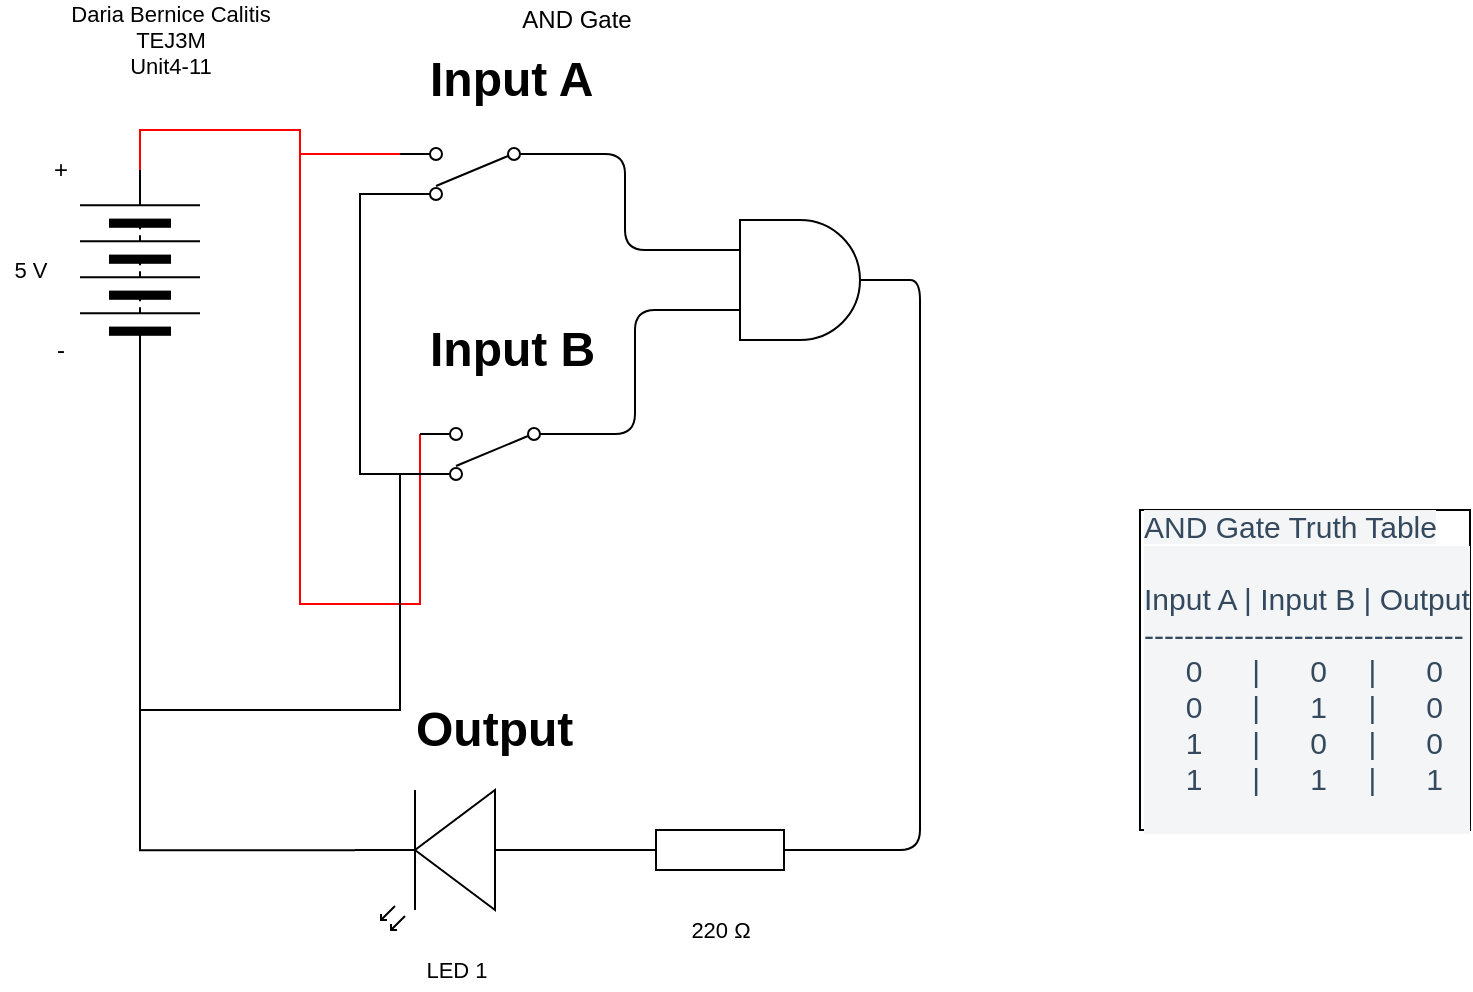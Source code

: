 <mxfile>
    <diagram id="AOQWxb-GcvcB9rNOiJUd" name="Page-1">
        <mxGraphModel dx="1074" dy="741" grid="1" gridSize="10" guides="1" tooltips="1" connect="1" arrows="1" fold="1" page="1" pageScale="1" pageWidth="827" pageHeight="1169" math="0" shadow="0">
            <root>
                <mxCell id="0"/>
                <mxCell id="1" parent="0"/>
                <mxCell id="a8eWYTb7wFYsISAkZos1-38" style="edgeStyle=orthogonalEdgeStyle;rounded=0;orthogonalLoop=1;jettySize=auto;html=1;exitX=1;exitY=0.5;exitDx=0;exitDy=0;entryX=1;entryY=0.885;entryDx=0;entryDy=0;entryPerimeter=0;endArrow=none;endFill=0;strokeColor=#FF0000;" parent="1" source="a8eWYTb7wFYsISAkZos1-4" target="a8eWYTb7wFYsISAkZos1-27" edge="1">
                    <mxGeometry relative="1" as="geometry"/>
                </mxCell>
                <mxCell id="a8eWYTb7wFYsISAkZos1-41" style="edgeStyle=orthogonalEdgeStyle;rounded=0;orthogonalLoop=1;jettySize=auto;html=1;exitX=1;exitY=0.5;exitDx=0;exitDy=0;entryX=1;entryY=0.885;entryDx=0;entryDy=0;entryPerimeter=0;endArrow=none;endFill=0;strokeColor=#FF0000;" parent="1" source="a8eWYTb7wFYsISAkZos1-4" target="a8eWYTb7wFYsISAkZos1-40" edge="1">
                    <mxGeometry relative="1" as="geometry">
                        <Array as="points">
                            <mxPoint x="150" y="120"/>
                            <mxPoint x="230" y="120"/>
                            <mxPoint x="230" y="357"/>
                        </Array>
                    </mxGeometry>
                </mxCell>
                <mxCell id="a8eWYTb7wFYsISAkZos1-4" value="" style="pointerEvents=1;verticalLabelPosition=bottom;shadow=0;dashed=0;align=center;html=1;verticalAlign=top;shape=mxgraph.electrical.miscellaneous.batteryStack;rotation=-90;" parent="1" vertex="1">
                    <mxGeometry x="100" y="160" width="100" height="60" as="geometry"/>
                </mxCell>
                <mxCell id="a8eWYTb7wFYsISAkZos1-50" style="edgeStyle=orthogonalEdgeStyle;rounded=0;orthogonalLoop=1;jettySize=auto;html=1;exitX=1;exitY=0.57;exitDx=0;exitDy=0;exitPerimeter=0;entryX=0;entryY=0.5;entryDx=0;entryDy=0;endArrow=none;endFill=0;strokeColor=#000000;" parent="1" source="a8eWYTb7wFYsISAkZos1-7" target="a8eWYTb7wFYsISAkZos1-4" edge="1">
                    <mxGeometry relative="1" as="geometry"/>
                </mxCell>
                <mxCell id="a8eWYTb7wFYsISAkZos1-7" value="" style="verticalLabelPosition=bottom;shadow=0;dashed=0;align=center;html=1;verticalAlign=top;shape=mxgraph.electrical.opto_electronics.led_2;pointerEvents=1;rotation=-180;" parent="1" vertex="1">
                    <mxGeometry x="257.5" y="450" width="100" height="70" as="geometry"/>
                </mxCell>
                <mxCell id="a8eWYTb7wFYsISAkZos1-8" value="5 V" style="text;html=1;align=center;verticalAlign=middle;resizable=0;points=[];autosize=1;strokeColor=none;fillColor=none;fontSize=11;fontFamily=Helvetica;fontColor=default;" parent="1" vertex="1">
                    <mxGeometry x="80" y="180" width="30" height="20" as="geometry"/>
                </mxCell>
                <mxCell id="a8eWYTb7wFYsISAkZos1-9" value="220&amp;nbsp;Ω" style="text;html=1;align=center;verticalAlign=middle;resizable=0;points=[];autosize=1;strokeColor=none;fillColor=none;fontSize=11;fontFamily=Helvetica;fontColor=default;" parent="1" vertex="1">
                    <mxGeometry x="420" y="510" width="40" height="20" as="geometry"/>
                </mxCell>
                <mxCell id="a8eWYTb7wFYsISAkZos1-10" value="LED 1" style="text;html=1;align=center;verticalAlign=middle;resizable=0;points=[];autosize=1;strokeColor=none;fillColor=none;fontSize=11;fontFamily=Helvetica;fontColor=default;" parent="1" vertex="1">
                    <mxGeometry x="282.5" y="530" width="50" height="20" as="geometry"/>
                </mxCell>
                <mxCell id="a8eWYTb7wFYsISAkZos1-11" value="Daria Bernice Calitis&lt;br&gt;TEJ3M&lt;br&gt;Unit4-11" style="text;html=1;align=center;verticalAlign=middle;resizable=0;points=[];autosize=1;strokeColor=none;fillColor=none;fontSize=11;fontFamily=Helvetica;fontColor=default;" parent="1" vertex="1">
                    <mxGeometry x="110" y="55" width="110" height="40" as="geometry"/>
                </mxCell>
                <mxCell id="a8eWYTb7wFYsISAkZos1-12" value="AND Gate" style="text;html=1;align=center;verticalAlign=middle;resizable=0;points=[];autosize=1;strokeColor=none;fillColor=none;" parent="1" vertex="1">
                    <mxGeometry x="332.5" y="55" width="70" height="20" as="geometry"/>
                </mxCell>
                <mxCell id="a8eWYTb7wFYsISAkZos1-16" value="&lt;span style=&quot;color: rgb(52, 73, 94); font-size: 15px; font-style: normal; font-weight: 400; letter-spacing: normal; text-align: left; text-indent: 0px; text-transform: none; word-spacing: 0px; background-color: rgb(244, 245, 246); display: inline; float: none;&quot;&gt;AND Gate Truth Table&lt;/span&gt;&lt;div style=&quot;color: rgb(52, 73, 94); font-size: 15px; font-style: normal; font-weight: 400; letter-spacing: normal; text-align: left; text-indent: 0px; text-transform: none; word-spacing: 0px; background-color: rgb(244, 245, 246);&quot;&gt;&lt;br&gt;&lt;/div&gt;&lt;div style=&quot;color: rgb(52, 73, 94); font-size: 15px; font-style: normal; font-weight: 400; letter-spacing: normal; text-align: left; text-indent: 0px; text-transform: none; word-spacing: 0px; background-color: rgb(244, 245, 246);&quot;&gt;Input A | Input B | Output&lt;/div&gt;&lt;div style=&quot;color: rgb(52, 73, 94); font-size: 15px; font-style: normal; font-weight: 400; letter-spacing: normal; text-align: left; text-indent: 0px; text-transform: none; word-spacing: 0px; background-color: rgb(244, 245, 246);&quot;&gt;--------------------------------&lt;/div&gt;&lt;div style=&quot;color: rgb(52, 73, 94); font-size: 15px; font-style: normal; font-weight: 400; letter-spacing: normal; text-align: left; text-indent: 0px; text-transform: none; word-spacing: 0px; background-color: rgb(244, 245, 246);&quot;&gt;&amp;nbsp; &amp;nbsp; &amp;nbsp;0&amp;nbsp; &amp;nbsp; &amp;nbsp; |&amp;nbsp; &amp;nbsp; &amp;nbsp; 0&amp;nbsp; &amp;nbsp; &amp;nbsp;|&amp;nbsp; &amp;nbsp; &amp;nbsp; 0&lt;/div&gt;&lt;div style=&quot;color: rgb(52, 73, 94); font-size: 15px; font-style: normal; font-weight: 400; letter-spacing: normal; text-align: left; text-indent: 0px; text-transform: none; word-spacing: 0px; background-color: rgb(244, 245, 246);&quot;&gt;&amp;nbsp; &amp;nbsp; &amp;nbsp;0&amp;nbsp; &amp;nbsp; &amp;nbsp; |&amp;nbsp; &amp;nbsp; &amp;nbsp; 1&amp;nbsp; &amp;nbsp; &amp;nbsp;|&amp;nbsp; &amp;nbsp; &amp;nbsp; 0&lt;/div&gt;&lt;div style=&quot;color: rgb(52, 73, 94); font-size: 15px; font-style: normal; font-weight: 400; letter-spacing: normal; text-align: left; text-indent: 0px; text-transform: none; word-spacing: 0px; background-color: rgb(244, 245, 246);&quot;&gt;&amp;nbsp; &amp;nbsp; &amp;nbsp;1&amp;nbsp; &amp;nbsp; &amp;nbsp; |&amp;nbsp; &amp;nbsp; &amp;nbsp; 0&amp;nbsp; &amp;nbsp; &amp;nbsp;|&amp;nbsp; &amp;nbsp; &amp;nbsp; 0&lt;/div&gt;&lt;div style=&quot;color: rgb(52, 73, 94); font-size: 15px; font-style: normal; font-weight: 400; letter-spacing: normal; text-align: left; text-indent: 0px; text-transform: none; word-spacing: 0px; background-color: rgb(244, 245, 246);&quot;&gt;&amp;nbsp; &amp;nbsp; &amp;nbsp;1&amp;nbsp; &amp;nbsp; &amp;nbsp; |&amp;nbsp; &amp;nbsp; &amp;nbsp; 1&amp;nbsp; &amp;nbsp; &amp;nbsp;|&amp;nbsp; &amp;nbsp; &amp;nbsp; 1&amp;nbsp; &amp;nbsp;&amp;nbsp;&lt;/div&gt;" style="whiteSpace=wrap;html=1;align=left;" parent="1" vertex="1">
                    <mxGeometry x="650" y="310" width="165" height="160" as="geometry"/>
                </mxCell>
                <mxCell id="a8eWYTb7wFYsISAkZos1-21" value="+" style="text;html=1;align=center;verticalAlign=middle;resizable=0;points=[];autosize=1;strokeColor=none;fillColor=none;" parent="1" vertex="1">
                    <mxGeometry x="100" y="130" width="20" height="20" as="geometry"/>
                </mxCell>
                <mxCell id="a8eWYTb7wFYsISAkZos1-22" value="-" style="text;html=1;align=center;verticalAlign=middle;resizable=0;points=[];autosize=1;strokeColor=none;fillColor=none;" parent="1" vertex="1">
                    <mxGeometry x="100" y="220" width="20" height="20" as="geometry"/>
                </mxCell>
                <mxCell id="a8eWYTb7wFYsISAkZos1-42" style="edgeStyle=orthogonalEdgeStyle;rounded=0;orthogonalLoop=1;jettySize=auto;html=1;exitX=1;exitY=0.115;exitDx=0;exitDy=0;exitPerimeter=0;entryX=1;entryY=0.115;entryDx=0;entryDy=0;entryPerimeter=0;endArrow=none;endFill=0;strokeColor=#000000;" parent="1" source="a8eWYTb7wFYsISAkZos1-27" target="a8eWYTb7wFYsISAkZos1-40" edge="1">
                    <mxGeometry relative="1" as="geometry"/>
                </mxCell>
                <mxCell id="3" style="edgeStyle=orthogonalEdgeStyle;html=1;exitX=0;exitY=0.885;exitDx=0;exitDy=0;exitPerimeter=0;entryX=0;entryY=0.25;entryDx=0;entryDy=0;entryPerimeter=0;endArrow=none;endFill=0;" edge="1" parent="1" source="a8eWYTb7wFYsISAkZos1-27" target="2">
                    <mxGeometry relative="1" as="geometry"/>
                </mxCell>
                <mxCell id="a8eWYTb7wFYsISAkZos1-27" value="" style="pointerEvents=1;verticalLabelPosition=bottom;shadow=0;dashed=0;align=center;html=1;verticalAlign=top;shape=mxgraph.electrical.electro-mechanical.2-way_switch;rotation=-180;" parent="1" vertex="1">
                    <mxGeometry x="280" y="129" width="75" height="26" as="geometry"/>
                </mxCell>
                <mxCell id="a8eWYTb7wFYsISAkZos1-46" style="edgeStyle=orthogonalEdgeStyle;rounded=0;orthogonalLoop=1;jettySize=auto;html=1;exitX=0;exitY=0.5;exitDx=0;exitDy=0;exitPerimeter=0;entryX=0;entryY=0.5;entryDx=0;entryDy=0;entryPerimeter=0;endArrow=none;endFill=0;strokeColor=#000000;" parent="1" target="a8eWYTb7wFYsISAkZos1-34" edge="1">
                    <mxGeometry relative="1" as="geometry">
                        <mxPoint x="490" y="360" as="sourcePoint"/>
                    </mxGeometry>
                </mxCell>
                <mxCell id="a8eWYTb7wFYsISAkZos1-43" style="edgeStyle=orthogonalEdgeStyle;rounded=0;orthogonalLoop=1;jettySize=auto;html=1;exitX=1;exitY=0.115;exitDx=0;exitDy=0;exitPerimeter=0;entryX=0;entryY=0.5;entryDx=0;entryDy=0;endArrow=none;endFill=0;strokeColor=#000000;" parent="1" source="a8eWYTb7wFYsISAkZos1-40" target="a8eWYTb7wFYsISAkZos1-4" edge="1">
                    <mxGeometry relative="1" as="geometry">
                        <Array as="points">
                            <mxPoint x="280" y="410"/>
                            <mxPoint x="150" y="410"/>
                        </Array>
                    </mxGeometry>
                </mxCell>
                <mxCell id="4" style="edgeStyle=orthogonalEdgeStyle;html=1;exitX=0;exitY=0.885;exitDx=0;exitDy=0;exitPerimeter=0;entryX=0;entryY=0.75;entryDx=0;entryDy=0;entryPerimeter=0;endArrow=none;endFill=0;" edge="1" parent="1" source="a8eWYTb7wFYsISAkZos1-40" target="2">
                    <mxGeometry relative="1" as="geometry"/>
                </mxCell>
                <mxCell id="a8eWYTb7wFYsISAkZos1-40" value="" style="pointerEvents=1;verticalLabelPosition=bottom;shadow=0;dashed=0;align=center;html=1;verticalAlign=top;shape=mxgraph.electrical.electro-mechanical.2-way_switch;rotation=-180;" parent="1" vertex="1">
                    <mxGeometry x="290" y="269" width="75" height="26" as="geometry"/>
                </mxCell>
                <mxCell id="a8eWYTb7wFYsISAkZos1-54" style="edgeStyle=orthogonalEdgeStyle;rounded=0;orthogonalLoop=1;jettySize=auto;html=1;exitX=1;exitY=0.5;exitDx=0;exitDy=0;exitPerimeter=0;entryX=0;entryY=0.57;entryDx=0;entryDy=0;entryPerimeter=0;endArrow=none;endFill=0;strokeColor=#000000;" parent="1" source="a8eWYTb7wFYsISAkZos1-51" target="a8eWYTb7wFYsISAkZos1-7" edge="1">
                    <mxGeometry relative="1" as="geometry"/>
                </mxCell>
                <mxCell id="a8eWYTb7wFYsISAkZos1-51" value="" style="pointerEvents=1;verticalLabelPosition=bottom;shadow=0;dashed=0;align=center;html=1;verticalAlign=top;shape=mxgraph.electrical.resistors.resistor_1;rotation=-180;" parent="1" vertex="1">
                    <mxGeometry x="390" y="470" width="100" height="20" as="geometry"/>
                </mxCell>
                <mxCell id="a8eWYTb7wFYsISAkZos1-55" value="&lt;h1&gt;Input A&lt;/h1&gt;" style="text;html=1;strokeColor=none;fillColor=none;spacing=5;spacingTop=-20;whiteSpace=wrap;overflow=hidden;rounded=0;" parent="1" vertex="1">
                    <mxGeometry x="290" y="75" width="100" height="40" as="geometry"/>
                </mxCell>
                <mxCell id="a8eWYTb7wFYsISAkZos1-56" value="&lt;h1&gt;Input B&lt;/h1&gt;" style="text;html=1;strokeColor=none;fillColor=none;spacing=5;spacingTop=-20;whiteSpace=wrap;overflow=hidden;rounded=0;" parent="1" vertex="1">
                    <mxGeometry x="290" y="210" width="100" height="40" as="geometry"/>
                </mxCell>
                <mxCell id="a8eWYTb7wFYsISAkZos1-57" value="&lt;h1&gt;Output&lt;/h1&gt;" style="text;html=1;strokeColor=none;fillColor=none;spacing=5;spacingTop=-20;whiteSpace=wrap;overflow=hidden;rounded=0;" parent="1" vertex="1">
                    <mxGeometry x="282.5" y="400" width="100" height="40" as="geometry"/>
                </mxCell>
                <mxCell id="5" style="edgeStyle=orthogonalEdgeStyle;html=1;exitX=1;exitY=0.5;exitDx=0;exitDy=0;exitPerimeter=0;entryX=0;entryY=0.5;entryDx=0;entryDy=0;entryPerimeter=0;endArrow=none;endFill=0;" edge="1" parent="1" source="2" target="a8eWYTb7wFYsISAkZos1-51">
                    <mxGeometry relative="1" as="geometry"/>
                </mxCell>
                <mxCell id="2" value="" style="verticalLabelPosition=bottom;shadow=0;dashed=0;align=center;html=1;verticalAlign=top;shape=mxgraph.electrical.logic_gates.logic_gate;operation=and;" vertex="1" parent="1">
                    <mxGeometry x="430" y="165" width="100" height="60" as="geometry"/>
                </mxCell>
            </root>
        </mxGraphModel>
    </diagram>
</mxfile>